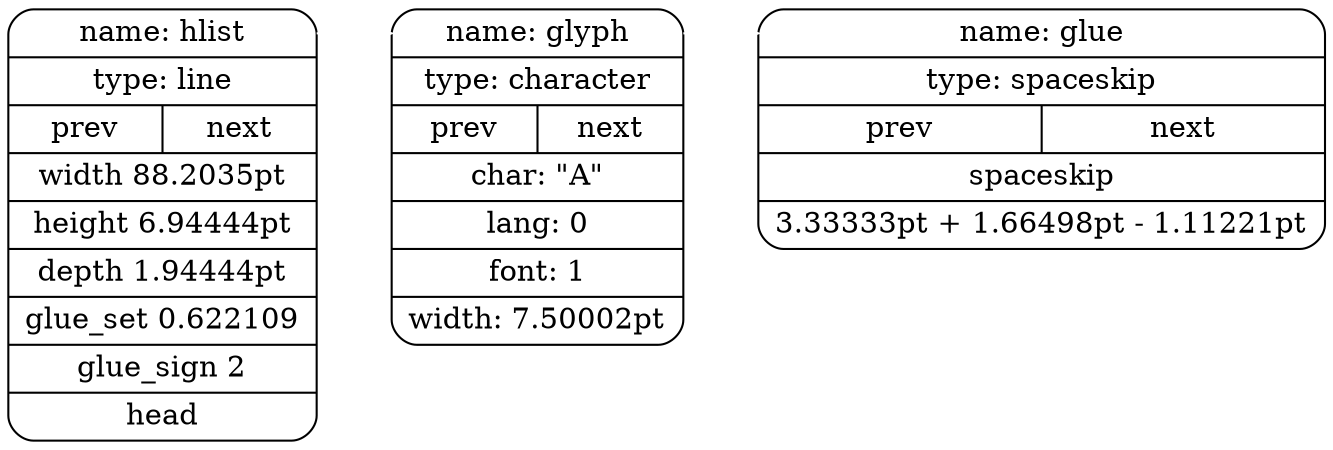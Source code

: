 digraph g {
graph [
rankdir = "LR"
];
node [style=rounded]
node [ shape = "record"]
"n651" [ label = "<title> name: hlist | <sub> type: line  |  { <prev> prev |<next> next }|<width> width 88.2035pt|<height> height 6.94444pt|<depth> depth 1.94444pt|<glue_set> glue_set 0.622109|<glue_sign> glue_sign 2|<head> head"]
"n254" [ label = "<title> name: glyph | <sub> type: character  |  { <prev> prev |<next> next }|<char> char: \"A\"|<lang> lang: 0|<font> font: 1|<width> width: 7.50002pt"]
"n261" [ label = "<title> name: glue | <sub> type: spaceskip  |  { <prev> prev |<next> next }|<subtype> spaceskip|<spec> 3.33333pt + 1.66498pt - 1.11221pt"]
"n651":title -> "n254":title[color="white"]
"n254":title -> "n261":title[color="white"]
}
